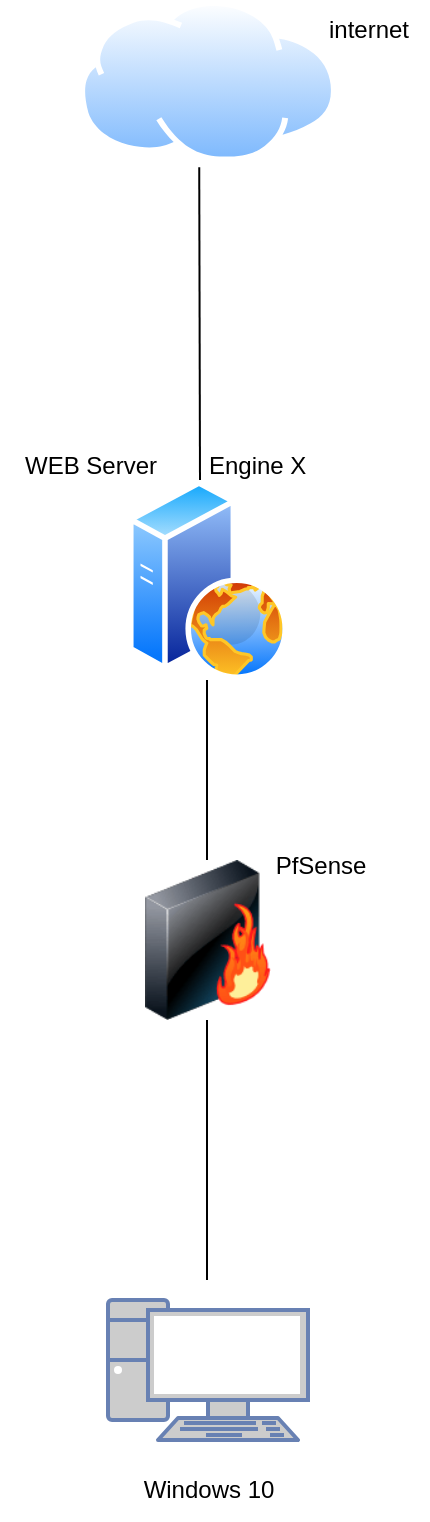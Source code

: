 <mxfile version="22.0.4" type="github">
  <diagram name="Página-1" id="oaKjVIy3qPdRM4HPLb7p">
    <mxGraphModel dx="2954" dy="1110" grid="1" gridSize="10" guides="1" tooltips="1" connect="1" arrows="1" fold="1" page="1" pageScale="1" pageWidth="827" pageHeight="1169" math="0" shadow="0">
      <root>
        <mxCell id="0" />
        <mxCell id="1" parent="0" />
        <mxCell id="HPkQtVepFmMt05M2Ug2A-1" value="" style="fontColor=#0066CC;verticalAlign=top;verticalLabelPosition=bottom;labelPosition=center;align=center;html=1;outlineConnect=0;fillColor=#CCCCCC;strokeColor=#6881B3;gradientColor=none;gradientDirection=north;strokeWidth=2;shape=mxgraph.networks.pc;" parent="1" vertex="1">
          <mxGeometry x="314" y="680" width="100" height="70" as="geometry" />
        </mxCell>
        <mxCell id="HPkQtVepFmMt05M2Ug2A-2" value="" style="image;html=1;image=img/lib/clip_art/networking/Firewall-page1_128x128.png" parent="1" vertex="1">
          <mxGeometry x="324" y="460" width="80" height="80" as="geometry" />
        </mxCell>
        <mxCell id="HPkQtVepFmMt05M2Ug2A-3" value="" style="image;aspect=fixed;perimeter=ellipsePerimeter;html=1;align=center;shadow=0;dashed=0;spacingTop=3;image=img/lib/active_directory/web_server.svg;" parent="1" vertex="1">
          <mxGeometry x="324" y="270" width="80" height="100" as="geometry" />
        </mxCell>
        <mxCell id="HPkQtVepFmMt05M2Ug2A-5" value="" style="endArrow=none;html=1;rounded=0;" parent="1" edge="1">
          <mxGeometry width="50" height="50" relative="1" as="geometry">
            <mxPoint x="363.5" y="460" as="sourcePoint" />
            <mxPoint x="363.5" y="370" as="targetPoint" />
          </mxGeometry>
        </mxCell>
        <mxCell id="HPkQtVepFmMt05M2Ug2A-6" value="" style="endArrow=none;html=1;rounded=0;" parent="1" edge="1">
          <mxGeometry width="50" height="50" relative="1" as="geometry">
            <mxPoint x="363.5" y="670" as="sourcePoint" />
            <mxPoint x="363.5" y="540" as="targetPoint" />
          </mxGeometry>
        </mxCell>
        <mxCell id="QtfLssMh8EfMtyEBM14M-1" value="" style="image;aspect=fixed;perimeter=ellipsePerimeter;html=1;align=center;shadow=0;dashed=0;spacingTop=3;image=img/lib/active_directory/internet_cloud.svg;" vertex="1" parent="1">
          <mxGeometry x="299.5" y="30.0" width="129" height="81.27" as="geometry" />
        </mxCell>
        <mxCell id="QtfLssMh8EfMtyEBM14M-2" value="" style="endArrow=none;html=1;rounded=0;exitX=0.45;exitY=0;exitDx=0;exitDy=0;exitPerimeter=0;entryX=0.466;entryY=1.029;entryDx=0;entryDy=0;entryPerimeter=0;" edge="1" parent="1" source="HPkQtVepFmMt05M2Ug2A-3" target="QtfLssMh8EfMtyEBM14M-1">
          <mxGeometry width="50" height="50" relative="1" as="geometry">
            <mxPoint x="363.5" y="270" as="sourcePoint" />
            <mxPoint x="360" y="120" as="targetPoint" />
          </mxGeometry>
        </mxCell>
        <mxCell id="QtfLssMh8EfMtyEBM14M-3" value="Engine X&amp;nbsp;" style="text;html=1;align=center;verticalAlign=middle;resizable=0;points=[];autosize=1;strokeColor=none;fillColor=none;" vertex="1" parent="1">
          <mxGeometry x="350" y="248" width="80" height="30" as="geometry" />
        </mxCell>
        <mxCell id="QtfLssMh8EfMtyEBM14M-4" value="WEB Server" style="text;html=1;align=center;verticalAlign=middle;resizable=0;points=[];autosize=1;strokeColor=none;fillColor=none;" vertex="1" parent="1">
          <mxGeometry x="260" y="248" width="90" height="30" as="geometry" />
        </mxCell>
        <mxCell id="QtfLssMh8EfMtyEBM14M-5" value="internet" style="text;html=1;align=center;verticalAlign=middle;resizable=0;points=[];autosize=1;strokeColor=none;fillColor=none;" vertex="1" parent="1">
          <mxGeometry x="414" y="30" width="60" height="30" as="geometry" />
        </mxCell>
        <mxCell id="QtfLssMh8EfMtyEBM14M-6" value="PfSense" style="text;html=1;align=center;verticalAlign=middle;resizable=0;points=[];autosize=1;strokeColor=none;fillColor=none;" vertex="1" parent="1">
          <mxGeometry x="385" y="448" width="70" height="30" as="geometry" />
        </mxCell>
        <mxCell id="QtfLssMh8EfMtyEBM14M-7" value="Windows 10" style="text;html=1;align=center;verticalAlign=middle;resizable=0;points=[];autosize=1;strokeColor=none;fillColor=none;" vertex="1" parent="1">
          <mxGeometry x="319" y="760" width="90" height="30" as="geometry" />
        </mxCell>
      </root>
    </mxGraphModel>
  </diagram>
</mxfile>
